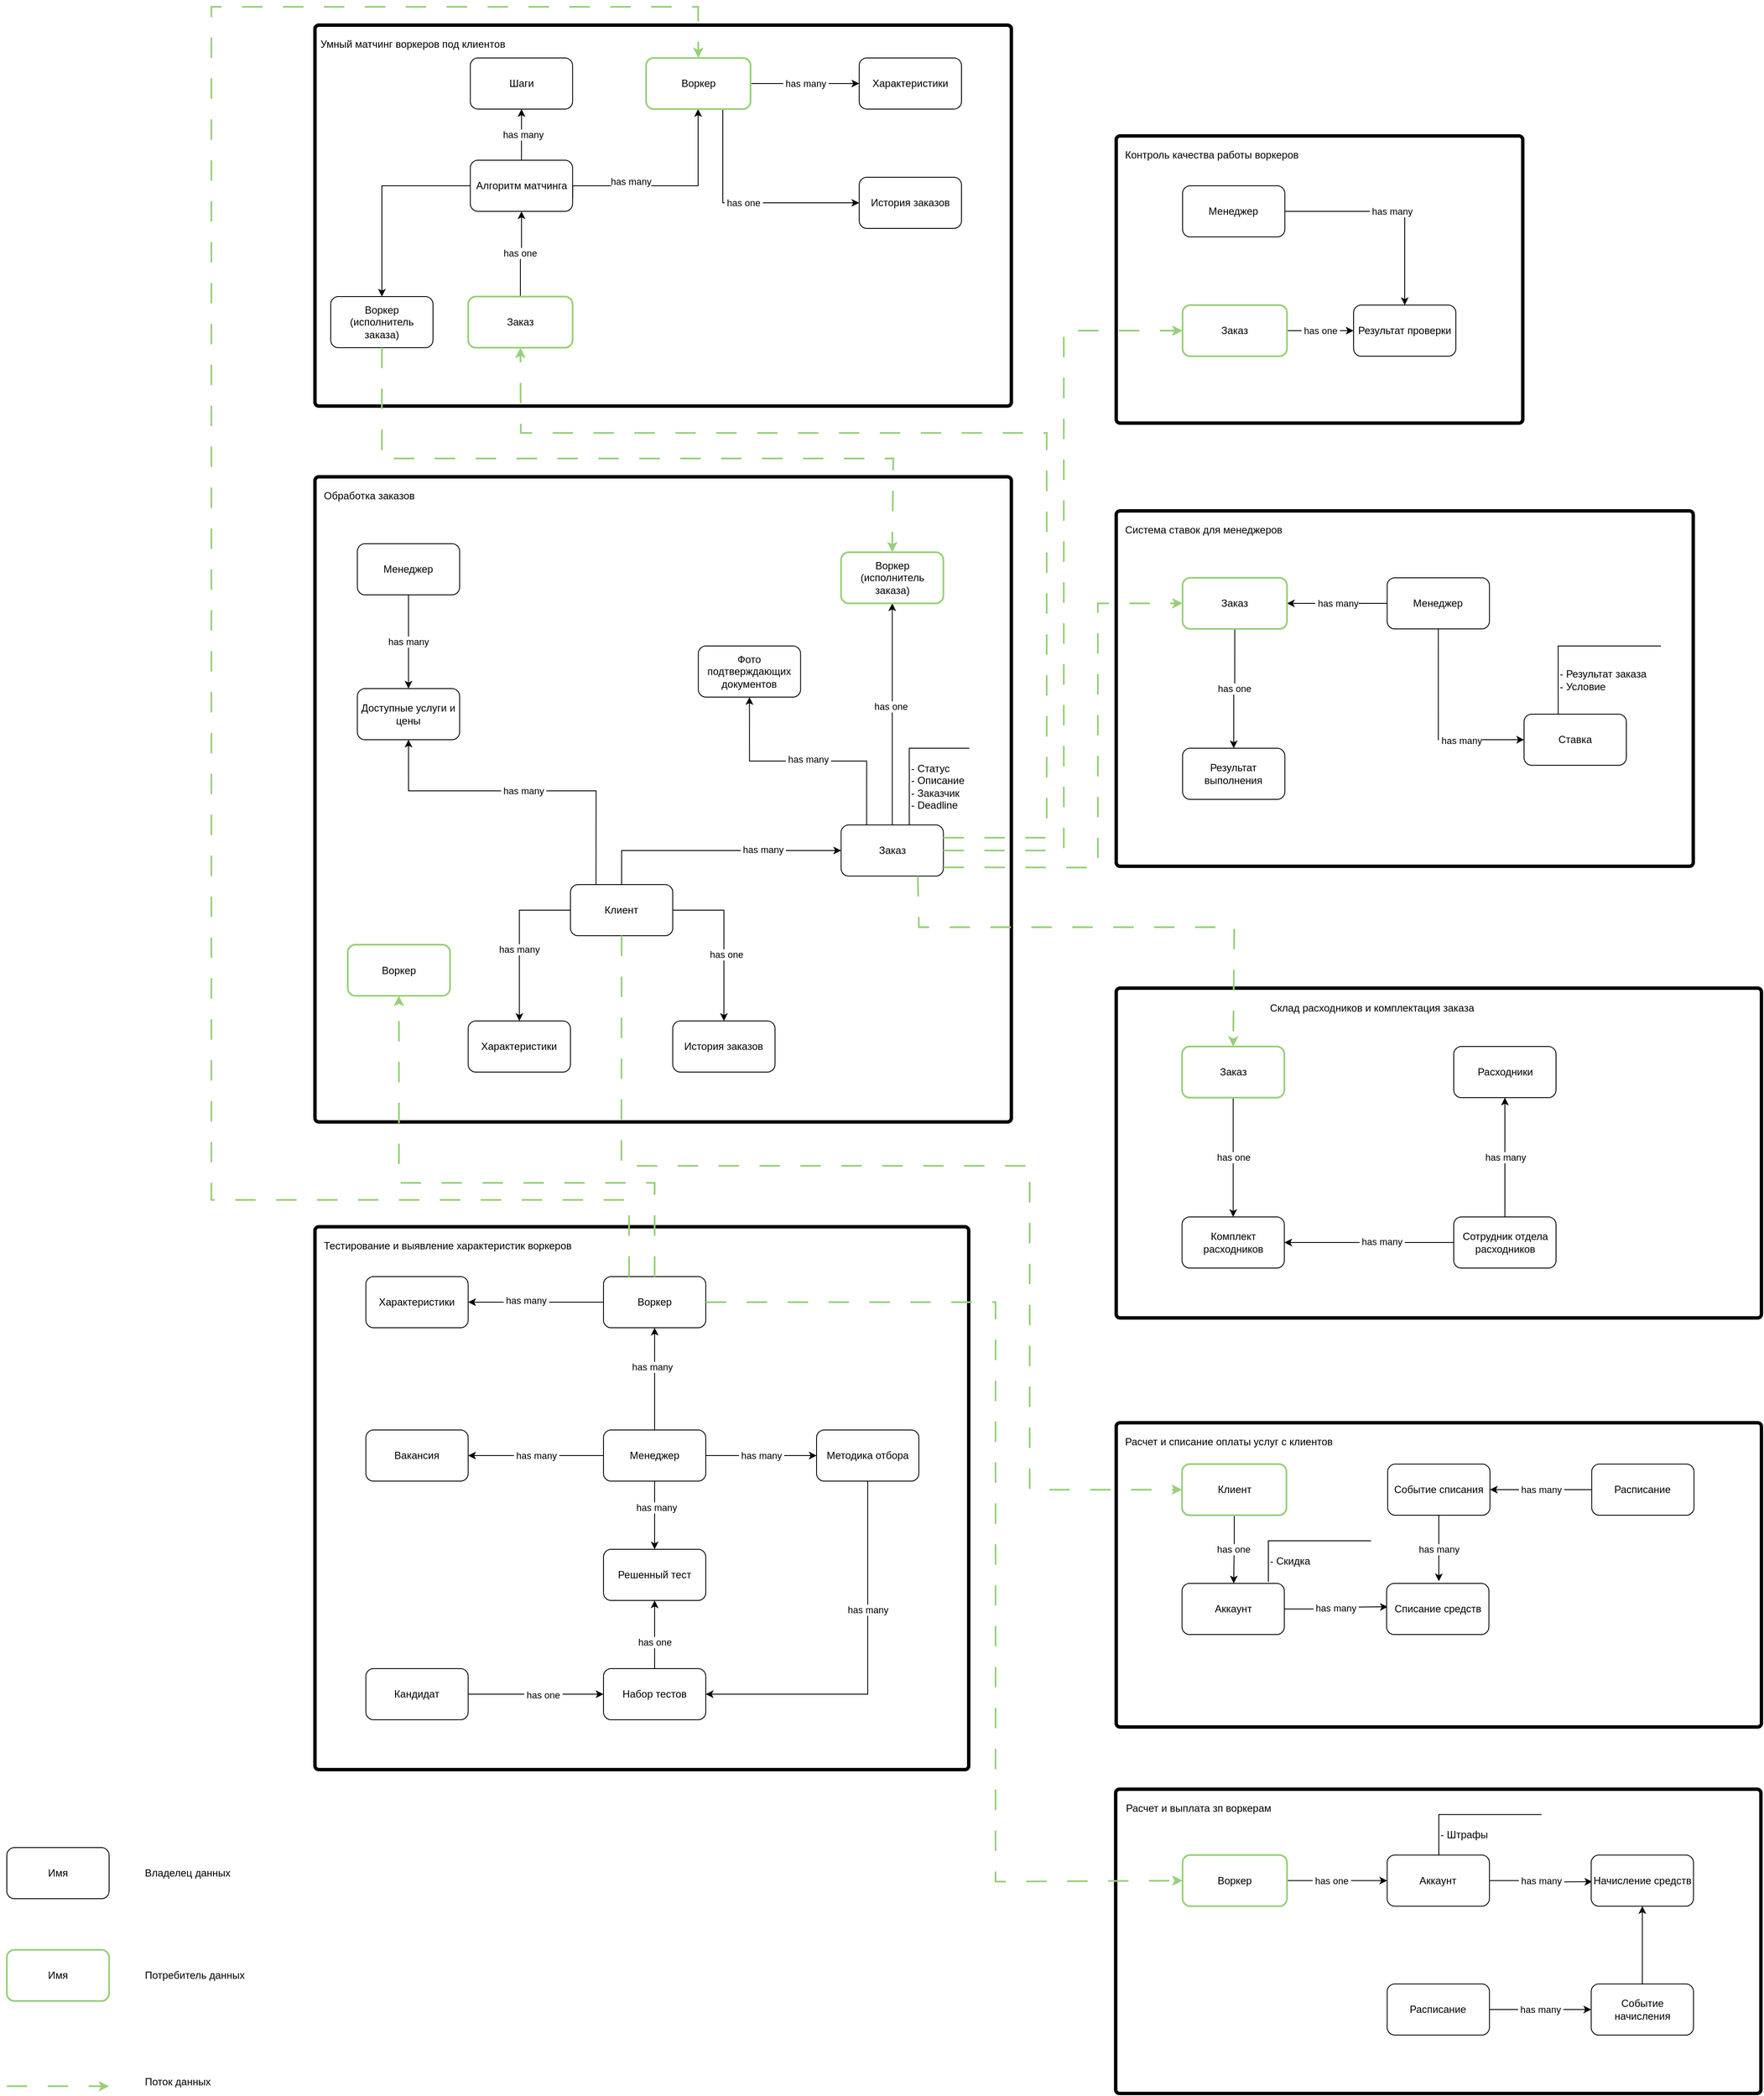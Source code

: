 <mxfile version="21.2.8" type="device">
  <diagram name="Страница 1" id="Lwf3m-4QlOgpuo_kP1Js">
    <mxGraphModel dx="1311" dy="1352" grid="1" gridSize="10" guides="1" tooltips="1" connect="1" arrows="1" fold="1" page="1" pageScale="1" pageWidth="2339" pageHeight="3300" math="0" shadow="0">
      <root>
        <mxCell id="0" />
        <mxCell id="1" parent="0" />
        <mxCell id="w28DLQlOVZBrRj4EJd5n-283" style="edgeStyle=orthogonalEdgeStyle;rounded=0;orthogonalLoop=1;jettySize=auto;html=1;exitX=0.5;exitY=1;exitDx=0;exitDy=0;entryX=0;entryY=0.5;entryDx=0;entryDy=0;" parent="1" source="w28DLQlOVZBrRj4EJd5n-276" target="w28DLQlOVZBrRj4EJd5n-277" edge="1">
          <mxGeometry relative="1" as="geometry" />
        </mxCell>
        <mxCell id="kmM2w1-RMvAD6R8R6hfU-154" value="&amp;nbsp;has many" style="edgeLabel;html=1;align=center;verticalAlign=middle;resizable=0;points=[];" parent="w28DLQlOVZBrRj4EJd5n-283" vertex="1" connectable="0">
          <mxGeometry x="0.345" y="-1" relative="1" as="geometry">
            <mxPoint as="offset" />
          </mxGeometry>
        </mxCell>
        <mxCell id="kmM2w1-RMvAD6R8R6hfU-156" value="&amp;nbsp;has many" style="edgeStyle=orthogonalEdgeStyle;rounded=0;orthogonalLoop=1;jettySize=auto;html=1;exitX=0;exitY=0.5;exitDx=0;exitDy=0;entryX=1;entryY=0.5;entryDx=0;entryDy=0;" parent="1" source="w28DLQlOVZBrRj4EJd5n-276" target="w28DLQlOVZBrRj4EJd5n-280" edge="1">
          <mxGeometry relative="1" as="geometry" />
        </mxCell>
        <mxCell id="w28DLQlOVZBrRj4EJd5n-276" value="Менеджер" style="rounded=1;whiteSpace=wrap;html=1;" parent="1" vertex="1">
          <mxGeometry x="1659.38" y="750" width="120" height="60" as="geometry" />
        </mxCell>
        <mxCell id="w28DLQlOVZBrRj4EJd5n-277" value="Ставка" style="rounded=1;whiteSpace=wrap;html=1;" parent="1" vertex="1">
          <mxGeometry x="1820" y="910" width="120" height="60" as="geometry" />
        </mxCell>
        <mxCell id="kmM2w1-RMvAD6R8R6hfU-157" value="has one" style="edgeStyle=orthogonalEdgeStyle;rounded=0;orthogonalLoop=1;jettySize=auto;html=1;exitX=0.5;exitY=1;exitDx=0;exitDy=0;" parent="1" source="w28DLQlOVZBrRj4EJd5n-280" target="w28DLQlOVZBrRj4EJd5n-294" edge="1">
          <mxGeometry relative="1" as="geometry" />
        </mxCell>
        <mxCell id="w28DLQlOVZBrRj4EJd5n-280" value="Заказ" style="rounded=1;whiteSpace=wrap;html=1;strokeColor=#97D077;strokeWidth=2;" parent="1" vertex="1">
          <mxGeometry x="1419.38" y="750" width="122.5" height="60" as="geometry" />
        </mxCell>
        <mxCell id="w28DLQlOVZBrRj4EJd5n-294" value="Результат выполнения" style="rounded=1;whiteSpace=wrap;html=1;" parent="1" vertex="1">
          <mxGeometry x="1419.38" y="950" width="120" height="60" as="geometry" />
        </mxCell>
        <mxCell id="w28DLQlOVZBrRj4EJd5n-297" value="- Результат заказа&lt;br&gt;- Условие" style="shape=partialRectangle;whiteSpace=wrap;html=1;bottom=0;right=0;fillColor=none;align=left;" parent="1" vertex="1">
          <mxGeometry x="1860" y="830" width="120" height="80" as="geometry" />
        </mxCell>
        <mxCell id="frDybwBmybzaQZDUm5jS-38" value="&amp;nbsp;has one&amp;nbsp;" style="edgeStyle=orthogonalEdgeStyle;rounded=0;orthogonalLoop=1;jettySize=auto;html=1;exitX=1;exitY=0.5;exitDx=0;exitDy=0;entryX=0;entryY=0.5;entryDx=0;entryDy=0;" parent="1" source="w28DLQlOVZBrRj4EJd5n-299" target="kmM2w1-RMvAD6R8R6hfU-143" edge="1">
          <mxGeometry relative="1" as="geometry" />
        </mxCell>
        <mxCell id="w28DLQlOVZBrRj4EJd5n-299" value="Заказ" style="rounded=1;whiteSpace=wrap;html=1;strokeColor=#97D077;strokeWidth=2;" parent="1" vertex="1">
          <mxGeometry x="1419.37" y="430" width="122.5" height="60" as="geometry" />
        </mxCell>
        <mxCell id="w28DLQlOVZBrRj4EJd5n-303" value="Имя" style="rounded=1;whiteSpace=wrap;html=1;" parent="1" vertex="1">
          <mxGeometry x="40" y="2240" width="120" height="60" as="geometry" />
        </mxCell>
        <mxCell id="w28DLQlOVZBrRj4EJd5n-304" value="Владелец данных" style="text;html=1;align=left;verticalAlign=middle;resizable=0;points=[];autosize=1;strokeColor=none;fillColor=none;" parent="1" vertex="1">
          <mxGeometry x="200" y="2255" width="120" height="30" as="geometry" />
        </mxCell>
        <mxCell id="w28DLQlOVZBrRj4EJd5n-305" value="Имя" style="rounded=1;whiteSpace=wrap;html=1;strokeColor=#97D077;strokeWidth=2;" parent="1" vertex="1">
          <mxGeometry x="40" y="2360" width="120" height="60" as="geometry" />
        </mxCell>
        <mxCell id="w28DLQlOVZBrRj4EJd5n-306" value="Потребитель данных" style="text;html=1;align=left;verticalAlign=middle;resizable=0;points=[];autosize=1;strokeColor=none;fillColor=none;" parent="1" vertex="1">
          <mxGeometry x="200" y="2375" width="140" height="30" as="geometry" />
        </mxCell>
        <mxCell id="w28DLQlOVZBrRj4EJd5n-307" value="" style="endArrow=classic;html=1;rounded=0;strokeWidth=2;strokeColor=#97D077;dashed=1;dashPattern=12 12;" parent="1" edge="1">
          <mxGeometry width="50" height="50" relative="1" as="geometry">
            <mxPoint x="40" y="2520" as="sourcePoint" />
            <mxPoint x="160" y="2520" as="targetPoint" />
          </mxGeometry>
        </mxCell>
        <mxCell id="w28DLQlOVZBrRj4EJd5n-309" value="Поток данных" style="text;html=1;align=left;verticalAlign=middle;resizable=0;points=[];autosize=1;strokeColor=none;fillColor=none;" parent="1" vertex="1">
          <mxGeometry x="200" y="2500" width="100" height="30" as="geometry" />
        </mxCell>
        <mxCell id="frDybwBmybzaQZDUm5jS-41" value="&amp;nbsp;has many&amp;nbsp;" style="edgeStyle=orthogonalEdgeStyle;rounded=0;orthogonalLoop=1;jettySize=auto;html=1;exitX=1;exitY=0.5;exitDx=0;exitDy=0;entryX=0.5;entryY=0;entryDx=0;entryDy=0;" parent="1" source="w28DLQlOVZBrRj4EJd5n-310" target="kmM2w1-RMvAD6R8R6hfU-143" edge="1">
          <mxGeometry relative="1" as="geometry" />
        </mxCell>
        <mxCell id="w28DLQlOVZBrRj4EJd5n-310" value="Менеджер" style="rounded=1;whiteSpace=wrap;html=1;" parent="1" vertex="1">
          <mxGeometry x="1419.37" y="290" width="120" height="60" as="geometry" />
        </mxCell>
        <mxCell id="w28DLQlOVZBrRj4EJd5n-319" value="has one" style="edgeStyle=orthogonalEdgeStyle;rounded=0;orthogonalLoop=1;jettySize=auto;html=1;exitX=0.5;exitY=1;exitDx=0;exitDy=0;" parent="1" source="w28DLQlOVZBrRj4EJd5n-317" edge="1">
          <mxGeometry relative="1" as="geometry">
            <Array as="points">
              <mxPoint x="1480.01" y="1882.5" />
              <mxPoint x="1480.01" y="1882.5" />
            </Array>
            <mxPoint x="1479.38" y="1930" as="targetPoint" />
          </mxGeometry>
        </mxCell>
        <mxCell id="w28DLQlOVZBrRj4EJd5n-317" value="Клиент" style="rounded=1;whiteSpace=wrap;html=1;strokeColor=#97D077;strokeWidth=2;" parent="1" vertex="1">
          <mxGeometry x="1418.76" y="1790" width="122.5" height="60" as="geometry" />
        </mxCell>
        <mxCell id="w28DLQlOVZBrRj4EJd5n-321" value="&amp;nbsp;has many&amp;nbsp;" style="edgeStyle=orthogonalEdgeStyle;rounded=0;orthogonalLoop=1;jettySize=auto;html=1;exitX=1;exitY=0.5;exitDx=0;exitDy=0;entryX=0;entryY=0.5;entryDx=0;entryDy=0;" parent="1" source="w28DLQlOVZBrRj4EJd5n-318" edge="1">
          <mxGeometry relative="1" as="geometry">
            <mxPoint x="1660.01" y="1957.5" as="targetPoint" />
          </mxGeometry>
        </mxCell>
        <mxCell id="w28DLQlOVZBrRj4EJd5n-318" value="Аккаунт" style="rounded=1;whiteSpace=wrap;html=1;" parent="1" vertex="1">
          <mxGeometry x="1418.76" y="1930" width="120" height="60" as="geometry" />
        </mxCell>
        <mxCell id="w28DLQlOVZBrRj4EJd5n-322" value="Списание средств" style="rounded=1;whiteSpace=wrap;html=1;" parent="1" vertex="1">
          <mxGeometry x="1658.76" y="1930" width="120" height="60" as="geometry" />
        </mxCell>
        <mxCell id="w28DLQlOVZBrRj4EJd5n-340" value="&amp;nbsp;has many&amp;nbsp;" style="edgeStyle=orthogonalEdgeStyle;rounded=0;orthogonalLoop=1;jettySize=auto;html=1;exitX=1;exitY=0.5;exitDx=0;exitDy=0;entryX=0;entryY=0.5;entryDx=0;entryDy=0;" parent="1" source="w28DLQlOVZBrRj4EJd5n-326" target="w28DLQlOVZBrRj4EJd5n-339" edge="1">
          <mxGeometry relative="1" as="geometry" />
        </mxCell>
        <mxCell id="w28DLQlOVZBrRj4EJd5n-326" value="Расписание" style="rounded=1;whiteSpace=wrap;html=1;" parent="1" vertex="1">
          <mxGeometry x="1659.38" y="2400" width="120" height="60" as="geometry" />
        </mxCell>
        <mxCell id="w28DLQlOVZBrRj4EJd5n-329" value="has many" style="edgeStyle=orthogonalEdgeStyle;rounded=0;orthogonalLoop=1;jettySize=auto;html=1;exitX=0.5;exitY=1;exitDx=0;exitDy=0;" parent="1" edge="1">
          <mxGeometry x="0.032" relative="1" as="geometry">
            <mxPoint x="1720.01" y="1850" as="sourcePoint" />
            <mxPoint x="1720.01" y="1927.5" as="targetPoint" />
            <mxPoint as="offset" />
          </mxGeometry>
        </mxCell>
        <mxCell id="w28DLQlOVZBrRj4EJd5n-327" value="Событие списания" style="rounded=1;whiteSpace=wrap;html=1;" parent="1" vertex="1">
          <mxGeometry x="1660.01" y="1790" width="120" height="60" as="geometry" />
        </mxCell>
        <mxCell id="w28DLQlOVZBrRj4EJd5n-333" style="edgeStyle=orthogonalEdgeStyle;rounded=0;orthogonalLoop=1;jettySize=auto;html=1;exitX=1;exitY=0.5;exitDx=0;exitDy=0;" parent="1" source="w28DLQlOVZBrRj4EJd5n-331" target="w28DLQlOVZBrRj4EJd5n-332" edge="1">
          <mxGeometry relative="1" as="geometry" />
        </mxCell>
        <mxCell id="w28DLQlOVZBrRj4EJd5n-334" value="&amp;nbsp;has one&amp;nbsp;" style="edgeLabel;html=1;align=center;verticalAlign=middle;resizable=0;points=[];" parent="w28DLQlOVZBrRj4EJd5n-333" vertex="1" connectable="0">
          <mxGeometry x="-0.112" relative="1" as="geometry">
            <mxPoint as="offset" />
          </mxGeometry>
        </mxCell>
        <mxCell id="w28DLQlOVZBrRj4EJd5n-331" value="Воркер" style="rounded=1;whiteSpace=wrap;html=1;strokeColor=#97D077;strokeWidth=2;" parent="1" vertex="1">
          <mxGeometry x="1419.38" y="2248.75" width="122.5" height="60" as="geometry" />
        </mxCell>
        <mxCell id="w28DLQlOVZBrRj4EJd5n-342" value="&amp;nbsp;has many&amp;nbsp;" style="edgeStyle=orthogonalEdgeStyle;rounded=0;orthogonalLoop=1;jettySize=auto;html=1;exitX=1;exitY=0.5;exitDx=0;exitDy=0;" parent="1" source="w28DLQlOVZBrRj4EJd5n-332" edge="1">
          <mxGeometry relative="1" as="geometry">
            <mxPoint x="1900" y="2280" as="targetPoint" />
          </mxGeometry>
        </mxCell>
        <mxCell id="w28DLQlOVZBrRj4EJd5n-332" value="Аккаунт" style="rounded=1;whiteSpace=wrap;html=1;" parent="1" vertex="1">
          <mxGeometry x="1659.38" y="2248.75" width="120" height="60" as="geometry" />
        </mxCell>
        <mxCell id="w28DLQlOVZBrRj4EJd5n-336" value="Начисление средств" style="rounded=1;whiteSpace=wrap;html=1;" parent="1" vertex="1">
          <mxGeometry x="1898.76" y="2248.75" width="120" height="60" as="geometry" />
        </mxCell>
        <mxCell id="kmM2w1-RMvAD6R8R6hfU-151" value="" style="edgeStyle=orthogonalEdgeStyle;rounded=0;orthogonalLoop=1;jettySize=auto;html=1;" parent="1" source="w28DLQlOVZBrRj4EJd5n-339" target="w28DLQlOVZBrRj4EJd5n-336" edge="1">
          <mxGeometry relative="1" as="geometry" />
        </mxCell>
        <mxCell id="w28DLQlOVZBrRj4EJd5n-339" value="Событие начисления" style="rounded=1;whiteSpace=wrap;html=1;" parent="1" vertex="1">
          <mxGeometry x="1898.76" y="2400" width="120" height="60" as="geometry" />
        </mxCell>
        <mxCell id="w28DLQlOVZBrRj4EJd5n-343" value="- Штрафы" style="shape=partialRectangle;whiteSpace=wrap;html=1;bottom=0;right=0;fillColor=none;align=left;" parent="1" vertex="1">
          <mxGeometry x="1720.0" y="2201.25" width="120" height="47.5" as="geometry" />
        </mxCell>
        <mxCell id="w28DLQlOVZBrRj4EJd5n-344" value="- Скидка" style="shape=partialRectangle;whiteSpace=wrap;html=1;bottom=0;right=0;fillColor=none;align=left;" parent="1" vertex="1">
          <mxGeometry x="1520.01" y="1880" width="120" height="47.5" as="geometry" />
        </mxCell>
        <mxCell id="kmM2w1-RMvAD6R8R6hfU-49" style="edgeStyle=orthogonalEdgeStyle;rounded=0;orthogonalLoop=1;jettySize=auto;html=1;exitX=0.5;exitY=1;exitDx=0;exitDy=0;entryX=0.5;entryY=0;entryDx=0;entryDy=0;" parent="1" source="kmM2w1-RMvAD6R8R6hfU-27" target="kmM2w1-RMvAD6R8R6hfU-45" edge="1">
          <mxGeometry relative="1" as="geometry" />
        </mxCell>
        <mxCell id="kmM2w1-RMvAD6R8R6hfU-50" value="has many" style="edgeLabel;html=1;align=center;verticalAlign=middle;resizable=0;points=[];" parent="kmM2w1-RMvAD6R8R6hfU-49" vertex="1" connectable="0">
          <mxGeometry x="-0.219" y="2" relative="1" as="geometry">
            <mxPoint as="offset" />
          </mxGeometry>
        </mxCell>
        <mxCell id="kmM2w1-RMvAD6R8R6hfU-51" style="edgeStyle=orthogonalEdgeStyle;rounded=0;orthogonalLoop=1;jettySize=auto;html=1;exitX=0.5;exitY=0;exitDx=0;exitDy=0;" parent="1" source="kmM2w1-RMvAD6R8R6hfU-27" target="kmM2w1-RMvAD6R8R6hfU-28" edge="1">
          <mxGeometry relative="1" as="geometry" />
        </mxCell>
        <mxCell id="kmM2w1-RMvAD6R8R6hfU-52" value="has many" style="edgeLabel;html=1;align=center;verticalAlign=middle;resizable=0;points=[];" parent="kmM2w1-RMvAD6R8R6hfU-51" vertex="1" connectable="0">
          <mxGeometry x="0.238" y="3" relative="1" as="geometry">
            <mxPoint as="offset" />
          </mxGeometry>
        </mxCell>
        <mxCell id="frDybwBmybzaQZDUm5jS-24" value="&amp;nbsp;has many&amp;nbsp;" style="edgeStyle=orthogonalEdgeStyle;rounded=0;orthogonalLoop=1;jettySize=auto;html=1;exitX=1;exitY=0.5;exitDx=0;exitDy=0;entryX=0;entryY=0.5;entryDx=0;entryDy=0;" parent="1" source="kmM2w1-RMvAD6R8R6hfU-27" target="frDybwBmybzaQZDUm5jS-21" edge="1">
          <mxGeometry relative="1" as="geometry" />
        </mxCell>
        <mxCell id="eW2-b08OkGmagCqz1LRZ-2" value="&amp;nbsp;has many&amp;nbsp;" style="edgeStyle=orthogonalEdgeStyle;rounded=0;orthogonalLoop=1;jettySize=auto;html=1;exitX=0;exitY=0.5;exitDx=0;exitDy=0;" edge="1" parent="1" source="kmM2w1-RMvAD6R8R6hfU-27" target="eW2-b08OkGmagCqz1LRZ-1">
          <mxGeometry relative="1" as="geometry" />
        </mxCell>
        <mxCell id="kmM2w1-RMvAD6R8R6hfU-27" value="Менеджер" style="rounded=1;whiteSpace=wrap;html=1;" parent="1" vertex="1">
          <mxGeometry x="740" y="1750" width="120" height="60" as="geometry" />
        </mxCell>
        <mxCell id="kmM2w1-RMvAD6R8R6hfU-53" style="edgeStyle=orthogonalEdgeStyle;rounded=0;orthogonalLoop=1;jettySize=auto;html=1;exitX=0;exitY=0.5;exitDx=0;exitDy=0;entryX=1;entryY=0.5;entryDx=0;entryDy=0;" parent="1" source="kmM2w1-RMvAD6R8R6hfU-28" target="kmM2w1-RMvAD6R8R6hfU-29" edge="1">
          <mxGeometry relative="1" as="geometry" />
        </mxCell>
        <mxCell id="kmM2w1-RMvAD6R8R6hfU-54" value="&amp;nbsp;has many&amp;nbsp;" style="edgeLabel;html=1;align=center;verticalAlign=middle;resizable=0;points=[];" parent="kmM2w1-RMvAD6R8R6hfU-53" vertex="1" connectable="0">
          <mxGeometry x="0.144" y="-2" relative="1" as="geometry">
            <mxPoint as="offset" />
          </mxGeometry>
        </mxCell>
        <mxCell id="kmM2w1-RMvAD6R8R6hfU-28" value="Воркер" style="rounded=1;whiteSpace=wrap;html=1;" parent="1" vertex="1">
          <mxGeometry x="740" y="1570" width="120" height="60" as="geometry" />
        </mxCell>
        <mxCell id="kmM2w1-RMvAD6R8R6hfU-29" value="Характеристики" style="rounded=1;whiteSpace=wrap;html=1;" parent="1" vertex="1">
          <mxGeometry x="461.25" y="1570" width="120" height="60" as="geometry" />
        </mxCell>
        <mxCell id="kmM2w1-RMvAD6R8R6hfU-43" style="edgeStyle=orthogonalEdgeStyle;rounded=0;orthogonalLoop=1;jettySize=auto;html=1;exitX=1;exitY=0.5;exitDx=0;exitDy=0;entryX=0;entryY=0.5;entryDx=0;entryDy=0;" parent="1" source="kmM2w1-RMvAD6R8R6hfU-32" target="kmM2w1-RMvAD6R8R6hfU-37" edge="1">
          <mxGeometry relative="1" as="geometry" />
        </mxCell>
        <mxCell id="kmM2w1-RMvAD6R8R6hfU-44" value="&amp;nbsp;has one&amp;nbsp;" style="edgeLabel;html=1;align=center;verticalAlign=middle;resizable=0;points=[];" parent="kmM2w1-RMvAD6R8R6hfU-43" vertex="1" connectable="0">
          <mxGeometry x="0.103" y="-1" relative="1" as="geometry">
            <mxPoint as="offset" />
          </mxGeometry>
        </mxCell>
        <mxCell id="kmM2w1-RMvAD6R8R6hfU-32" value="Кандидат" style="rounded=1;whiteSpace=wrap;html=1;" parent="1" vertex="1">
          <mxGeometry x="461.25" y="2030" width="120" height="60" as="geometry" />
        </mxCell>
        <mxCell id="kmM2w1-RMvAD6R8R6hfU-46" style="edgeStyle=orthogonalEdgeStyle;rounded=0;orthogonalLoop=1;jettySize=auto;html=1;exitX=0.5;exitY=0;exitDx=0;exitDy=0;" parent="1" source="kmM2w1-RMvAD6R8R6hfU-37" target="kmM2w1-RMvAD6R8R6hfU-45" edge="1">
          <mxGeometry relative="1" as="geometry" />
        </mxCell>
        <mxCell id="kmM2w1-RMvAD6R8R6hfU-47" value="&amp;nbsp;has one&amp;nbsp;" style="edgeLabel;html=1;align=center;verticalAlign=middle;resizable=0;points=[];" parent="kmM2w1-RMvAD6R8R6hfU-46" vertex="1" connectable="0">
          <mxGeometry x="-0.217" relative="1" as="geometry">
            <mxPoint as="offset" />
          </mxGeometry>
        </mxCell>
        <mxCell id="kmM2w1-RMvAD6R8R6hfU-37" value="Набор тестов" style="rounded=1;whiteSpace=wrap;html=1;" parent="1" vertex="1">
          <mxGeometry x="740" y="2030" width="120" height="60" as="geometry" />
        </mxCell>
        <mxCell id="kmM2w1-RMvAD6R8R6hfU-45" value="Решенный тест" style="rounded=1;whiteSpace=wrap;html=1;" parent="1" vertex="1">
          <mxGeometry x="740" y="1890" width="120" height="60" as="geometry" />
        </mxCell>
        <mxCell id="kmM2w1-RMvAD6R8R6hfU-55" value="- Статус&lt;br&gt;- Описание&lt;br&gt;- Заказчик&lt;br&gt;- Deadline" style="shape=partialRectangle;whiteSpace=wrap;html=1;bottom=0;right=0;fillColor=none;align=left;" parent="1" vertex="1">
          <mxGeometry x="1098.75" y="950" width="70" height="90" as="geometry" />
        </mxCell>
        <mxCell id="kmM2w1-RMvAD6R8R6hfU-123" style="edgeStyle=orthogonalEdgeStyle;rounded=0;orthogonalLoop=1;jettySize=auto;html=1;exitX=0.25;exitY=0;exitDx=0;exitDy=0;entryX=0.5;entryY=1;entryDx=0;entryDy=0;" parent="1" source="kmM2w1-RMvAD6R8R6hfU-57" target="kmM2w1-RMvAD6R8R6hfU-121" edge="1">
          <mxGeometry relative="1" as="geometry" />
        </mxCell>
        <mxCell id="kmM2w1-RMvAD6R8R6hfU-124" value="&amp;nbsp;has many&amp;nbsp;" style="edgeLabel;html=1;align=center;verticalAlign=middle;resizable=0;points=[];" parent="kmM2w1-RMvAD6R8R6hfU-123" vertex="1" connectable="0">
          <mxGeometry x="0.145" y="-2" relative="1" as="geometry">
            <mxPoint x="20" as="offset" />
          </mxGeometry>
        </mxCell>
        <mxCell id="frDybwBmybzaQZDUm5jS-61" style="edgeStyle=orthogonalEdgeStyle;rounded=0;orthogonalLoop=1;jettySize=auto;html=1;exitX=0.5;exitY=0;exitDx=0;exitDy=0;entryX=0.5;entryY=1;entryDx=0;entryDy=0;" parent="1" source="kmM2w1-RMvAD6R8R6hfU-57" target="kmM2w1-RMvAD6R8R6hfU-89" edge="1">
          <mxGeometry relative="1" as="geometry" />
        </mxCell>
        <mxCell id="frDybwBmybzaQZDUm5jS-62" value="&amp;nbsp;has one&amp;nbsp;" style="edgeLabel;html=1;align=center;verticalAlign=middle;resizable=0;points=[];" parent="frDybwBmybzaQZDUm5jS-61" vertex="1" connectable="0">
          <mxGeometry x="0.072" y="2" relative="1" as="geometry">
            <mxPoint as="offset" />
          </mxGeometry>
        </mxCell>
        <mxCell id="kmM2w1-RMvAD6R8R6hfU-57" value="Заказ" style="rounded=1;whiteSpace=wrap;html=1;" parent="1" vertex="1">
          <mxGeometry x="1018.75" y="1040" width="120" height="60" as="geometry" />
        </mxCell>
        <mxCell id="kmM2w1-RMvAD6R8R6hfU-58" style="edgeStyle=orthogonalEdgeStyle;rounded=0;orthogonalLoop=1;jettySize=auto;html=1;exitX=0;exitY=0.5;exitDx=0;exitDy=0;" parent="1" source="kmM2w1-RMvAD6R8R6hfU-64" target="kmM2w1-RMvAD6R8R6hfU-65" edge="1">
          <mxGeometry relative="1" as="geometry" />
        </mxCell>
        <mxCell id="kmM2w1-RMvAD6R8R6hfU-59" value="has many" style="edgeLabel;html=1;align=center;verticalAlign=middle;resizable=0;points=[];" parent="kmM2w1-RMvAD6R8R6hfU-58" vertex="1" connectable="0">
          <mxGeometry x="0.117" y="-1" relative="1" as="geometry">
            <mxPoint as="offset" />
          </mxGeometry>
        </mxCell>
        <mxCell id="kmM2w1-RMvAD6R8R6hfU-60" style="edgeStyle=orthogonalEdgeStyle;rounded=0;orthogonalLoop=1;jettySize=auto;html=1;exitX=1;exitY=0.5;exitDx=0;exitDy=0;" parent="1" source="kmM2w1-RMvAD6R8R6hfU-64" target="kmM2w1-RMvAD6R8R6hfU-66" edge="1">
          <mxGeometry relative="1" as="geometry" />
        </mxCell>
        <mxCell id="kmM2w1-RMvAD6R8R6hfU-61" value="has one" style="edgeLabel;html=1;align=center;verticalAlign=middle;resizable=0;points=[];" parent="kmM2w1-RMvAD6R8R6hfU-60" vertex="1" connectable="0">
          <mxGeometry x="0.179" y="2" relative="1" as="geometry">
            <mxPoint as="offset" />
          </mxGeometry>
        </mxCell>
        <mxCell id="kmM2w1-RMvAD6R8R6hfU-62" style="edgeStyle=orthogonalEdgeStyle;rounded=0;orthogonalLoop=1;jettySize=auto;html=1;exitX=0.5;exitY=0;exitDx=0;exitDy=0;entryX=0;entryY=0.5;entryDx=0;entryDy=0;" parent="1" source="kmM2w1-RMvAD6R8R6hfU-64" target="kmM2w1-RMvAD6R8R6hfU-57" edge="1">
          <mxGeometry relative="1" as="geometry" />
        </mxCell>
        <mxCell id="kmM2w1-RMvAD6R8R6hfU-63" value="&amp;nbsp;has many&amp;nbsp;" style="edgeLabel;html=1;align=center;verticalAlign=middle;resizable=0;points=[];" parent="kmM2w1-RMvAD6R8R6hfU-62" vertex="1" connectable="0">
          <mxGeometry x="0.383" y="1" relative="1" as="geometry">
            <mxPoint as="offset" />
          </mxGeometry>
        </mxCell>
        <mxCell id="kmM2w1-RMvAD6R8R6hfU-87" value="&amp;nbsp;has many&amp;nbsp;" style="edgeStyle=orthogonalEdgeStyle;rounded=0;orthogonalLoop=1;jettySize=auto;html=1;exitX=0.25;exitY=0;exitDx=0;exitDy=0;entryX=0.5;entryY=1;entryDx=0;entryDy=0;" parent="1" source="kmM2w1-RMvAD6R8R6hfU-64" target="kmM2w1-RMvAD6R8R6hfU-69" edge="1">
          <mxGeometry relative="1" as="geometry">
            <Array as="points">
              <mxPoint x="731" y="1000" />
              <mxPoint x="511" y="1000" />
            </Array>
          </mxGeometry>
        </mxCell>
        <mxCell id="kmM2w1-RMvAD6R8R6hfU-64" value="Клиент" style="rounded=1;whiteSpace=wrap;html=1;" parent="1" vertex="1">
          <mxGeometry x="701.25" y="1110" width="120" height="60" as="geometry" />
        </mxCell>
        <mxCell id="kmM2w1-RMvAD6R8R6hfU-65" value="Характеристики" style="rounded=1;whiteSpace=wrap;html=1;" parent="1" vertex="1">
          <mxGeometry x="581.25" y="1270" width="120" height="60" as="geometry" />
        </mxCell>
        <mxCell id="kmM2w1-RMvAD6R8R6hfU-66" value="История заказов" style="rounded=1;whiteSpace=wrap;html=1;" parent="1" vertex="1">
          <mxGeometry x="821.25" y="1270" width="120" height="60" as="geometry" />
        </mxCell>
        <mxCell id="kmM2w1-RMvAD6R8R6hfU-69" value="Доступные услуги и цены" style="rounded=1;whiteSpace=wrap;html=1;" parent="1" vertex="1">
          <mxGeometry x="451.25" y="880" width="120" height="60" as="geometry" />
        </mxCell>
        <mxCell id="kmM2w1-RMvAD6R8R6hfU-115" style="edgeStyle=orthogonalEdgeStyle;rounded=0;orthogonalLoop=1;jettySize=auto;html=1;exitX=1;exitY=0.75;exitDx=0;exitDy=0;" parent="1" source="kmM2w1-RMvAD6R8R6hfU-74" target="kmM2w1-RMvAD6R8R6hfU-84" edge="1">
          <mxGeometry relative="1" as="geometry">
            <Array as="points">
              <mxPoint x="704" y="290" />
              <mxPoint x="851" y="290" />
            </Array>
          </mxGeometry>
        </mxCell>
        <mxCell id="kmM2w1-RMvAD6R8R6hfU-116" value="has many" style="edgeLabel;html=1;align=center;verticalAlign=middle;resizable=0;points=[];" parent="kmM2w1-RMvAD6R8R6hfU-115" vertex="1" connectable="0">
          <mxGeometry x="-0.197" relative="1" as="geometry">
            <mxPoint x="-19" y="-5" as="offset" />
          </mxGeometry>
        </mxCell>
        <mxCell id="frDybwBmybzaQZDUm5jS-52" style="edgeStyle=orthogonalEdgeStyle;rounded=0;orthogonalLoop=1;jettySize=auto;html=1;exitX=0;exitY=0.5;exitDx=0;exitDy=0;entryX=0.5;entryY=0;entryDx=0;entryDy=0;" parent="1" source="kmM2w1-RMvAD6R8R6hfU-74" target="frDybwBmybzaQZDUm5jS-51" edge="1">
          <mxGeometry relative="1" as="geometry" />
        </mxCell>
        <mxCell id="frDybwBmybzaQZDUm5jS-55" value="&amp;nbsp; has many&amp;nbsp;" style="edgeStyle=orthogonalEdgeStyle;rounded=0;orthogonalLoop=1;jettySize=auto;html=1;exitX=0.5;exitY=0;exitDx=0;exitDy=0;" parent="1" source="kmM2w1-RMvAD6R8R6hfU-74" target="kmM2w1-RMvAD6R8R6hfU-75" edge="1">
          <mxGeometry relative="1" as="geometry">
            <Array as="points">
              <mxPoint x="644" y="230" />
              <mxPoint x="644" y="230" />
            </Array>
          </mxGeometry>
        </mxCell>
        <mxCell id="kmM2w1-RMvAD6R8R6hfU-74" value="Алгоритм матчинга" style="rounded=1;whiteSpace=wrap;html=1;" parent="1" vertex="1">
          <mxGeometry x="583.75" y="260" width="120" height="60" as="geometry" />
        </mxCell>
        <mxCell id="kmM2w1-RMvAD6R8R6hfU-75" value="Шаги" style="rounded=1;whiteSpace=wrap;html=1;" parent="1" vertex="1">
          <mxGeometry x="583.75" y="140" width="120" height="60" as="geometry" />
        </mxCell>
        <mxCell id="frDybwBmybzaQZDUm5jS-56" value="&amp;nbsp;has many&amp;nbsp;" style="edgeStyle=orthogonalEdgeStyle;rounded=0;orthogonalLoop=1;jettySize=auto;html=1;exitX=1;exitY=0.5;exitDx=0;exitDy=0;entryX=0;entryY=0.5;entryDx=0;entryDy=0;" parent="1" source="kmM2w1-RMvAD6R8R6hfU-84" target="kmM2w1-RMvAD6R8R6hfU-86" edge="1">
          <mxGeometry relative="1" as="geometry" />
        </mxCell>
        <mxCell id="frDybwBmybzaQZDUm5jS-57" value="&amp;nbsp;has one&amp;nbsp;" style="edgeStyle=orthogonalEdgeStyle;rounded=0;orthogonalLoop=1;jettySize=auto;html=1;exitX=0.75;exitY=1;exitDx=0;exitDy=0;entryX=0;entryY=0.5;entryDx=0;entryDy=0;" parent="1" source="kmM2w1-RMvAD6R8R6hfU-84" target="kmM2w1-RMvAD6R8R6hfU-85" edge="1">
          <mxGeometry relative="1" as="geometry">
            <Array as="points">
              <mxPoint x="880" y="200" />
              <mxPoint x="880" y="310" />
            </Array>
          </mxGeometry>
        </mxCell>
        <mxCell id="kmM2w1-RMvAD6R8R6hfU-84" value="Воркер" style="rounded=1;whiteSpace=wrap;html=1;strokeColor=#97D077;strokeWidth=2;" parent="1" vertex="1">
          <mxGeometry x="790" y="140" width="122.5" height="60" as="geometry" />
        </mxCell>
        <mxCell id="kmM2w1-RMvAD6R8R6hfU-85" value="История заказов" style="rounded=1;whiteSpace=wrap;html=1;strokeColor=#000000;strokeWidth=1;" parent="1" vertex="1">
          <mxGeometry x="1040" y="280" width="120" height="60" as="geometry" />
        </mxCell>
        <mxCell id="kmM2w1-RMvAD6R8R6hfU-86" value="Характеристики" style="rounded=1;whiteSpace=wrap;html=1;" parent="1" vertex="1">
          <mxGeometry x="1040" y="140" width="120" height="60" as="geometry" />
        </mxCell>
        <mxCell id="kmM2w1-RMvAD6R8R6hfU-93" value="&amp;nbsp;has many&amp;nbsp;" style="edgeStyle=orthogonalEdgeStyle;rounded=0;orthogonalLoop=1;jettySize=auto;html=1;exitX=0.5;exitY=1;exitDx=0;exitDy=0;entryX=0.5;entryY=0;entryDx=0;entryDy=0;" parent="1" source="kmM2w1-RMvAD6R8R6hfU-88" target="kmM2w1-RMvAD6R8R6hfU-69" edge="1">
          <mxGeometry relative="1" as="geometry" />
        </mxCell>
        <mxCell id="kmM2w1-RMvAD6R8R6hfU-88" value="Менеджер" style="rounded=1;whiteSpace=wrap;html=1;" parent="1" vertex="1">
          <mxGeometry x="451.25" y="710" width="120" height="60" as="geometry" />
        </mxCell>
        <mxCell id="kmM2w1-RMvAD6R8R6hfU-89" value="Воркер&lt;br&gt;(исполнитель заказа)" style="rounded=1;whiteSpace=wrap;html=1;strokeWidth=2;strokeColor=#97D077;" parent="1" vertex="1">
          <mxGeometry x="1018.75" y="720" width="120" height="60" as="geometry" />
        </mxCell>
        <mxCell id="frDybwBmybzaQZDUm5jS-48" style="edgeStyle=orthogonalEdgeStyle;rounded=0;orthogonalLoop=1;jettySize=auto;html=1;exitX=0.5;exitY=0;exitDx=0;exitDy=0;" parent="1" source="kmM2w1-RMvAD6R8R6hfU-95" target="kmM2w1-RMvAD6R8R6hfU-74" edge="1">
          <mxGeometry relative="1" as="geometry" />
        </mxCell>
        <mxCell id="frDybwBmybzaQZDUm5jS-49" value="&amp;nbsp;has one&amp;nbsp;" style="edgeLabel;html=1;align=center;verticalAlign=middle;resizable=0;points=[];" parent="frDybwBmybzaQZDUm5jS-48" vertex="1" connectable="0">
          <mxGeometry x="0.043" y="2" relative="1" as="geometry">
            <mxPoint as="offset" />
          </mxGeometry>
        </mxCell>
        <mxCell id="kmM2w1-RMvAD6R8R6hfU-95" value="Заказ" style="rounded=1;whiteSpace=wrap;html=1;strokeColor=#97D077;strokeWidth=2;" parent="1" vertex="1">
          <mxGeometry x="581.25" y="420" width="122.5" height="60" as="geometry" />
        </mxCell>
        <mxCell id="kmM2w1-RMvAD6R8R6hfU-121" value="Фото подтверждающих документов" style="rounded=1;whiteSpace=wrap;html=1;" parent="1" vertex="1">
          <mxGeometry x="851.25" y="830" width="120" height="60" as="geometry" />
        </mxCell>
        <mxCell id="frDybwBmybzaQZDUm5jS-31" value="&amp;nbsp;has one&amp;nbsp;" style="edgeStyle=orthogonalEdgeStyle;rounded=0;orthogonalLoop=1;jettySize=auto;html=1;exitX=0.5;exitY=1;exitDx=0;exitDy=0;entryX=0.5;entryY=0;entryDx=0;entryDy=0;" parent="1" source="kmM2w1-RMvAD6R8R6hfU-127" target="kmM2w1-RMvAD6R8R6hfU-130" edge="1">
          <mxGeometry relative="1" as="geometry" />
        </mxCell>
        <mxCell id="kmM2w1-RMvAD6R8R6hfU-127" value="Заказ" style="rounded=1;whiteSpace=wrap;html=1;strokeColor=#97D077;strokeWidth=2;" parent="1" vertex="1">
          <mxGeometry x="1418.76" y="1300" width="120" height="60" as="geometry" />
        </mxCell>
        <mxCell id="frDybwBmybzaQZDUm5jS-28" style="edgeStyle=orthogonalEdgeStyle;rounded=0;orthogonalLoop=1;jettySize=auto;html=1;exitX=0;exitY=0.5;exitDx=0;exitDy=0;entryX=1;entryY=0.5;entryDx=0;entryDy=0;" parent="1" source="kmM2w1-RMvAD6R8R6hfU-129" target="kmM2w1-RMvAD6R8R6hfU-130" edge="1">
          <mxGeometry relative="1" as="geometry" />
        </mxCell>
        <mxCell id="frDybwBmybzaQZDUm5jS-29" value="&amp;nbsp;has many&amp;nbsp;" style="edgeLabel;html=1;align=center;verticalAlign=middle;resizable=0;points=[];" parent="frDybwBmybzaQZDUm5jS-28" vertex="1" connectable="0">
          <mxGeometry x="-0.146" y="-1" relative="1" as="geometry">
            <mxPoint as="offset" />
          </mxGeometry>
        </mxCell>
        <mxCell id="frDybwBmybzaQZDUm5jS-59" value="&amp;nbsp;has many&amp;nbsp;" style="edgeStyle=orthogonalEdgeStyle;rounded=0;orthogonalLoop=1;jettySize=auto;html=1;exitX=0.5;exitY=0;exitDx=0;exitDy=0;entryX=0.5;entryY=1;entryDx=0;entryDy=0;" parent="1" source="kmM2w1-RMvAD6R8R6hfU-129" target="frDybwBmybzaQZDUm5jS-32" edge="1">
          <mxGeometry relative="1" as="geometry" />
        </mxCell>
        <mxCell id="kmM2w1-RMvAD6R8R6hfU-129" value="Сотрудник отдела расходников" style="rounded=1;whiteSpace=wrap;html=1;" parent="1" vertex="1">
          <mxGeometry x="1737.52" y="1500" width="120" height="60" as="geometry" />
        </mxCell>
        <mxCell id="kmM2w1-RMvAD6R8R6hfU-130" value="Комплект расходников" style="rounded=1;whiteSpace=wrap;html=1;" parent="1" vertex="1">
          <mxGeometry x="1418.76" y="1500" width="120" height="60" as="geometry" />
        </mxCell>
        <mxCell id="kmM2w1-RMvAD6R8R6hfU-143" value="Результат проверки" style="rounded=1;whiteSpace=wrap;html=1;" parent="1" vertex="1">
          <mxGeometry x="1620" y="430" width="120" height="60" as="geometry" />
        </mxCell>
        <mxCell id="frDybwBmybzaQZDUm5jS-1" value="" style="verticalLabelPosition=bottom;verticalAlign=top;html=1;shape=mxgraph.basic.rounded_frame;dx=3;whiteSpace=wrap;fillColor=#000000;" parent="1" vertex="1">
          <mxGeometry x="400" y="1510" width="770" height="640" as="geometry" />
        </mxCell>
        <mxCell id="frDybwBmybzaQZDUm5jS-2" value="Тестирование и выявление характеристик воркеров" style="text;html=1;strokeColor=none;fillColor=none;align=left;verticalAlign=top;whiteSpace=wrap;rounded=0;" parent="1" vertex="1">
          <mxGeometry x="410" y="1520" width="310" height="30" as="geometry" />
        </mxCell>
        <mxCell id="frDybwBmybzaQZDUm5jS-3" value="" style="verticalLabelPosition=bottom;verticalAlign=top;html=1;shape=mxgraph.basic.rounded_frame;dx=3;whiteSpace=wrap;fillColor=#000000;" parent="1" vertex="1">
          <mxGeometry x="1340" y="1740" width="760" height="360" as="geometry" />
        </mxCell>
        <mxCell id="frDybwBmybzaQZDUm5jS-4" value="Расчет и списание оплаты услуг с клиентов" style="text;html=1;strokeColor=none;fillColor=none;align=left;verticalAlign=top;whiteSpace=wrap;rounded=0;" parent="1" vertex="1">
          <mxGeometry x="1350" y="1750" width="277.5" height="30" as="geometry" />
        </mxCell>
        <mxCell id="frDybwBmybzaQZDUm5jS-5" value="" style="verticalLabelPosition=bottom;verticalAlign=top;html=1;shape=mxgraph.basic.rounded_frame;dx=3;whiteSpace=wrap;fillColor=#000000;" parent="1" vertex="1">
          <mxGeometry x="400" y="630" width="820" height="760" as="geometry" />
        </mxCell>
        <mxCell id="frDybwBmybzaQZDUm5jS-6" value="Обработка заказов" style="text;html=1;strokeColor=none;fillColor=none;align=left;verticalAlign=top;whiteSpace=wrap;rounded=0;" parent="1" vertex="1">
          <mxGeometry x="410" y="640" width="260" height="30" as="geometry" />
        </mxCell>
        <mxCell id="frDybwBmybzaQZDUm5jS-7" value="" style="verticalLabelPosition=bottom;verticalAlign=top;html=1;shape=mxgraph.basic.rounded_frame;dx=3;whiteSpace=wrap;strokeColor=#000000;fillColor=#000000;" parent="1" vertex="1">
          <mxGeometry x="1340" y="1230" width="760" height="390" as="geometry" />
        </mxCell>
        <mxCell id="frDybwBmybzaQZDUm5jS-8" value="Склад расходников и комплектация заказа" style="text;html=1;strokeColor=none;fillColor=none;align=left;verticalAlign=top;whiteSpace=wrap;rounded=0;" parent="1" vertex="1">
          <mxGeometry x="1520.01" y="1240.5" width="280" height="30" as="geometry" />
        </mxCell>
        <mxCell id="frDybwBmybzaQZDUm5jS-9" value="" style="verticalLabelPosition=bottom;verticalAlign=top;html=1;shape=mxgraph.basic.rounded_frame;dx=3;whiteSpace=wrap;strokeColor=#000000;fillColor=#000000;" parent="1" vertex="1">
          <mxGeometry x="1340" y="670" width="680" height="420" as="geometry" />
        </mxCell>
        <mxCell id="frDybwBmybzaQZDUm5jS-10" value="Система ставок для менеджеров" style="text;html=1;strokeColor=none;fillColor=none;align=left;verticalAlign=top;whiteSpace=wrap;rounded=0;" parent="1" vertex="1">
          <mxGeometry x="1350" y="680" width="240.5" height="30" as="geometry" />
        </mxCell>
        <mxCell id="frDybwBmybzaQZDUm5jS-11" value="" style="verticalLabelPosition=bottom;verticalAlign=top;html=1;shape=mxgraph.basic.rounded_frame;dx=3;whiteSpace=wrap;strokeColor=#000000;fillColor=#000000;" parent="1" vertex="1">
          <mxGeometry x="400" y="100" width="820" height="450" as="geometry" />
        </mxCell>
        <mxCell id="frDybwBmybzaQZDUm5jS-12" value="Умный матчинг воркеров под клиентов" style="text;html=1;strokeColor=none;fillColor=none;align=left;verticalAlign=top;whiteSpace=wrap;rounded=0;" parent="1" vertex="1">
          <mxGeometry x="406" y="110" width="230.5" height="30" as="geometry" />
        </mxCell>
        <mxCell id="frDybwBmybzaQZDUm5jS-13" value="" style="verticalLabelPosition=bottom;verticalAlign=top;html=1;shape=mxgraph.basic.rounded_frame;dx=3;whiteSpace=wrap;fillColor=#000000;" parent="1" vertex="1">
          <mxGeometry x="1340" y="230" width="480" height="340" as="geometry" />
        </mxCell>
        <mxCell id="frDybwBmybzaQZDUm5jS-14" value="Контроль качества работы воркеров" style="text;html=1;strokeColor=none;fillColor=none;align=left;verticalAlign=top;whiteSpace=wrap;rounded=0;" parent="1" vertex="1">
          <mxGeometry x="1350" y="240" width="217.5" height="30" as="geometry" />
        </mxCell>
        <mxCell id="frDybwBmybzaQZDUm5jS-15" value="" style="verticalLabelPosition=bottom;verticalAlign=top;html=1;shape=mxgraph.basic.rounded_frame;dx=3;whiteSpace=wrap;fillColor=#000000;" parent="1" vertex="1">
          <mxGeometry x="1339.38" y="2170" width="760" height="360" as="geometry" />
        </mxCell>
        <mxCell id="frDybwBmybzaQZDUm5jS-16" value="Расчет и выплата зп воркерам" style="text;html=1;strokeColor=none;fillColor=none;align=left;verticalAlign=top;whiteSpace=wrap;rounded=0;" parent="1" vertex="1">
          <mxGeometry x="1350.88" y="2180" width="277.5" height="30" as="geometry" />
        </mxCell>
        <mxCell id="frDybwBmybzaQZDUm5jS-25" style="edgeStyle=orthogonalEdgeStyle;rounded=0;orthogonalLoop=1;jettySize=auto;html=1;exitX=0.5;exitY=1;exitDx=0;exitDy=0;entryX=1;entryY=0.5;entryDx=0;entryDy=0;" parent="1" source="frDybwBmybzaQZDUm5jS-21" target="kmM2w1-RMvAD6R8R6hfU-37" edge="1">
          <mxGeometry relative="1" as="geometry" />
        </mxCell>
        <mxCell id="frDybwBmybzaQZDUm5jS-26" value="&amp;nbsp;has many&amp;nbsp;" style="edgeLabel;html=1;align=center;verticalAlign=middle;resizable=0;points=[];" parent="frDybwBmybzaQZDUm5jS-25" vertex="1" connectable="0">
          <mxGeometry x="-0.316" relative="1" as="geometry">
            <mxPoint as="offset" />
          </mxGeometry>
        </mxCell>
        <mxCell id="frDybwBmybzaQZDUm5jS-21" value="Методика отбора" style="rounded=1;whiteSpace=wrap;html=1;" parent="1" vertex="1">
          <mxGeometry x="990" y="1750" width="120" height="60" as="geometry" />
        </mxCell>
        <mxCell id="frDybwBmybzaQZDUm5jS-32" value="Расходники" style="rounded=1;whiteSpace=wrap;html=1;" parent="1" vertex="1">
          <mxGeometry x="1737.52" y="1300" width="120" height="60" as="geometry" />
        </mxCell>
        <mxCell id="frDybwBmybzaQZDUm5jS-36" value="&amp;nbsp;has many&amp;nbsp;" style="edgeStyle=orthogonalEdgeStyle;rounded=0;orthogonalLoop=1;jettySize=auto;html=1;exitX=0;exitY=0.5;exitDx=0;exitDy=0;entryX=1;entryY=0.5;entryDx=0;entryDy=0;" parent="1" source="frDybwBmybzaQZDUm5jS-34" target="w28DLQlOVZBrRj4EJd5n-327" edge="1">
          <mxGeometry relative="1" as="geometry" />
        </mxCell>
        <mxCell id="frDybwBmybzaQZDUm5jS-34" value="Расписание" style="rounded=1;whiteSpace=wrap;html=1;" parent="1" vertex="1">
          <mxGeometry x="1899.38" y="1790" width="120" height="60" as="geometry" />
        </mxCell>
        <mxCell id="frDybwBmybzaQZDUm5jS-43" value="" style="endArrow=classic;html=1;rounded=0;strokeWidth=2;strokeColor=#97D077;dashed=1;dashPattern=12 12;exitX=1;exitY=0.25;exitDx=0;exitDy=0;entryX=0.5;entryY=1;entryDx=0;entryDy=0;" parent="1" source="kmM2w1-RMvAD6R8R6hfU-57" target="kmM2w1-RMvAD6R8R6hfU-95" edge="1">
          <mxGeometry width="50" height="50" relative="1" as="geometry">
            <mxPoint x="1160" y="869.44" as="sourcePoint" />
            <mxPoint x="1280" y="869.44" as="targetPoint" />
            <Array as="points">
              <mxPoint x="1260" y="1055" />
              <mxPoint x="1260" y="580" />
              <mxPoint x="643" y="580" />
            </Array>
          </mxGeometry>
        </mxCell>
        <mxCell id="frDybwBmybzaQZDUm5jS-44" value="" style="endArrow=classic;html=1;rounded=0;strokeWidth=2;strokeColor=#97D077;dashed=1;dashPattern=12 12;exitX=0.5;exitY=1;exitDx=0;exitDy=0;entryX=0;entryY=0.5;entryDx=0;entryDy=0;" parent="1" source="kmM2w1-RMvAD6R8R6hfU-64" target="w28DLQlOVZBrRj4EJd5n-317" edge="1">
          <mxGeometry width="50" height="50" relative="1" as="geometry">
            <mxPoint x="680" y="1440" as="sourcePoint" />
            <mxPoint x="1280" y="1440" as="targetPoint" />
            <Array as="points">
              <mxPoint x="761" y="1440" />
              <mxPoint x="1240" y="1440" />
              <mxPoint x="1240" y="1820" />
            </Array>
          </mxGeometry>
        </mxCell>
        <mxCell id="frDybwBmybzaQZDUm5jS-45" value="" style="endArrow=classic;html=1;rounded=0;strokeWidth=2;strokeColor=#97D077;dashed=1;dashPattern=12 12;entryX=0;entryY=0.5;entryDx=0;entryDy=0;exitX=1;exitY=0.5;exitDx=0;exitDy=0;" parent="1" source="kmM2w1-RMvAD6R8R6hfU-57" target="w28DLQlOVZBrRj4EJd5n-299" edge="1">
          <mxGeometry width="50" height="50" relative="1" as="geometry">
            <mxPoint x="1140" y="1050" as="sourcePoint" />
            <mxPoint x="1258.75" y="1069.44" as="targetPoint" />
            <Array as="points">
              <mxPoint x="1280" y="1070" />
              <mxPoint x="1280" y="770" />
              <mxPoint x="1280" y="460" />
            </Array>
          </mxGeometry>
        </mxCell>
        <mxCell id="frDybwBmybzaQZDUm5jS-46" value="" style="endArrow=classic;html=1;rounded=0;strokeWidth=2;strokeColor=#97D077;dashed=1;dashPattern=12 12;entryX=0;entryY=0.5;entryDx=0;entryDy=0;exitX=1.002;exitY=0.829;exitDx=0;exitDy=0;exitPerimeter=0;" parent="1" source="kmM2w1-RMvAD6R8R6hfU-57" target="w28DLQlOVZBrRj4EJd5n-280" edge="1">
          <mxGeometry width="50" height="50" relative="1" as="geometry">
            <mxPoint x="1140" y="1069.68" as="sourcePoint" />
            <mxPoint x="1260" y="1069.68" as="targetPoint" />
            <Array as="points">
              <mxPoint x="1320" y="1090" />
              <mxPoint x="1320" y="780" />
            </Array>
          </mxGeometry>
        </mxCell>
        <mxCell id="frDybwBmybzaQZDUm5jS-47" value="" style="endArrow=classic;html=1;rounded=0;strokeWidth=2;strokeColor=#97D077;dashed=1;dashPattern=12 12;entryX=0.5;entryY=0;entryDx=0;entryDy=0;exitX=0.75;exitY=1;exitDx=0;exitDy=0;" parent="1" source="kmM2w1-RMvAD6R8R6hfU-57" target="kmM2w1-RMvAD6R8R6hfU-127" edge="1">
          <mxGeometry width="50" height="50" relative="1" as="geometry">
            <mxPoint x="1138.75" y="1088.89" as="sourcePoint" />
            <mxPoint x="1258.75" y="1088.89" as="targetPoint" />
            <Array as="points">
              <mxPoint x="1110" y="1160" />
              <mxPoint x="1480" y="1160" />
            </Array>
          </mxGeometry>
        </mxCell>
        <mxCell id="frDybwBmybzaQZDUm5jS-51" value="Воркер&lt;br&gt;(исполнитель заказа)" style="rounded=1;whiteSpace=wrap;html=1;" parent="1" vertex="1">
          <mxGeometry x="420" y="420" width="120" height="60" as="geometry" />
        </mxCell>
        <mxCell id="frDybwBmybzaQZDUm5jS-54" value="" style="endArrow=classic;html=1;rounded=0;strokeWidth=2;strokeColor=#97D077;dashed=1;dashPattern=12 12;exitX=0.25;exitY=0;exitDx=0;exitDy=0;entryX=0.5;entryY=0;entryDx=0;entryDy=0;" parent="1" source="kmM2w1-RMvAD6R8R6hfU-28" target="kmM2w1-RMvAD6R8R6hfU-84" edge="1">
          <mxGeometry width="50" height="50" relative="1" as="geometry">
            <mxPoint x="792.5" y="1480" as="sourcePoint" />
            <mxPoint x="280" y="1480" as="targetPoint" />
            <Array as="points">
              <mxPoint x="770" y="1480" />
              <mxPoint x="280" y="1480" />
              <mxPoint x="280" y="80" />
              <mxPoint x="851" y="80" />
            </Array>
          </mxGeometry>
        </mxCell>
        <mxCell id="frDybwBmybzaQZDUm5jS-58" value="" style="endArrow=classic;html=1;rounded=0;strokeWidth=2;strokeColor=#97D077;dashed=1;dashPattern=12 12;entryX=0;entryY=0.5;entryDx=0;entryDy=0;" parent="1" target="w28DLQlOVZBrRj4EJd5n-331" edge="1">
          <mxGeometry width="50" height="50" relative="1" as="geometry">
            <mxPoint x="860" y="1600" as="sourcePoint" />
            <mxPoint x="980" y="1600" as="targetPoint" />
            <Array as="points">
              <mxPoint x="1200" y="1600" />
              <mxPoint x="1200" y="2280" />
            </Array>
          </mxGeometry>
        </mxCell>
        <mxCell id="frDybwBmybzaQZDUm5jS-60" value="" style="endArrow=classic;html=1;rounded=0;strokeWidth=2;strokeColor=#97D077;dashed=1;dashPattern=12 12;exitX=0.5;exitY=1;exitDx=0;exitDy=0;entryX=0.5;entryY=0;entryDx=0;entryDy=0;" parent="1" source="frDybwBmybzaQZDUm5jS-51" target="kmM2w1-RMvAD6R8R6hfU-89" edge="1">
          <mxGeometry width="50" height="50" relative="1" as="geometry">
            <mxPoint x="861.25" y="704.44" as="sourcePoint" />
            <mxPoint x="981.25" y="704.44" as="targetPoint" />
            <Array as="points">
              <mxPoint x="480" y="610" />
              <mxPoint x="1080" y="610" />
            </Array>
          </mxGeometry>
        </mxCell>
        <mxCell id="frDybwBmybzaQZDUm5jS-63" value="" style="endArrow=classic;html=1;rounded=0;strokeWidth=2;strokeColor=#97D077;dashed=1;dashPattern=12 12;exitX=0.5;exitY=0;exitDx=0;exitDy=0;entryX=0.5;entryY=1;entryDx=0;entryDy=0;" parent="1" source="kmM2w1-RMvAD6R8R6hfU-28" target="frDybwBmybzaQZDUm5jS-64" edge="1">
          <mxGeometry width="50" height="50" relative="1" as="geometry">
            <mxPoint x="930" y="1540" as="sourcePoint" />
            <mxPoint x="1050" y="1540" as="targetPoint" />
            <Array as="points">
              <mxPoint x="800" y="1460" />
              <mxPoint x="500" y="1460" />
            </Array>
          </mxGeometry>
        </mxCell>
        <mxCell id="frDybwBmybzaQZDUm5jS-64" value="Воркер" style="rounded=1;whiteSpace=wrap;html=1;strokeWidth=2;strokeColor=#97D077;" parent="1" vertex="1">
          <mxGeometry x="440" y="1180.5" width="120" height="60" as="geometry" />
        </mxCell>
        <mxCell id="eW2-b08OkGmagCqz1LRZ-1" value="Вакансия" style="rounded=1;whiteSpace=wrap;html=1;" vertex="1" parent="1">
          <mxGeometry x="461.25" y="1750" width="120" height="60" as="geometry" />
        </mxCell>
      </root>
    </mxGraphModel>
  </diagram>
</mxfile>
